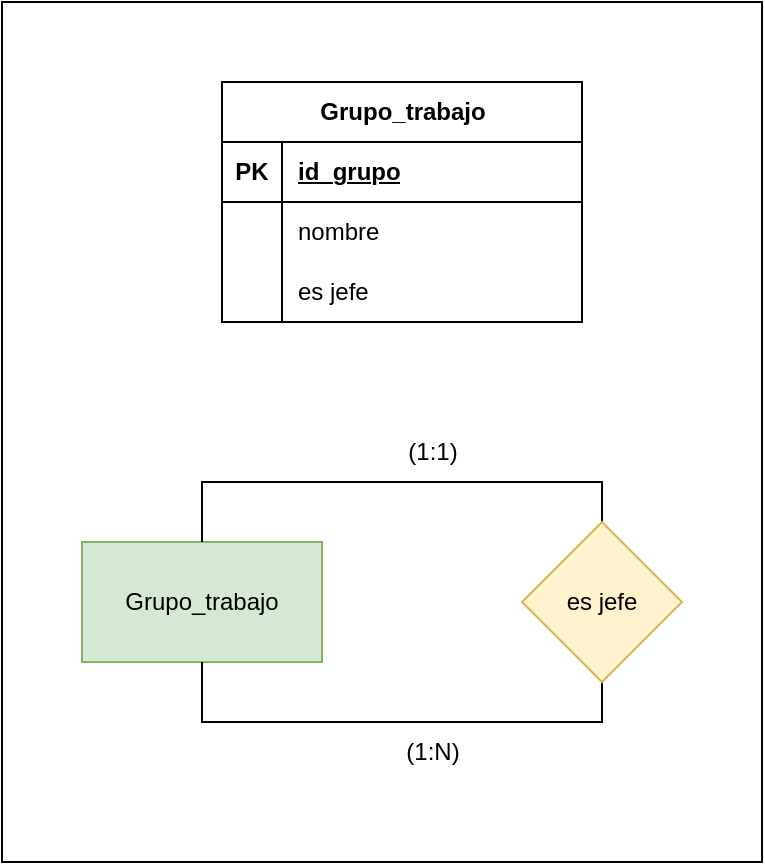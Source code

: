<mxfile version="26.0.11">
  <diagram name="Page-1" id="sJQhUPBWpJW9KDEtCvfj">
    <mxGraphModel dx="1607" dy="949" grid="1" gridSize="10" guides="1" tooltips="1" connect="1" arrows="1" fold="1" page="1" pageScale="1" pageWidth="850" pageHeight="1100" math="0" shadow="0">
      <root>
        <mxCell id="0" />
        <mxCell id="1" parent="0" />
        <mxCell id="W6q4LjrihfKNPNCk5p_2-56" value="" style="group" vertex="1" connectable="0" parent="1">
          <mxGeometry width="380" height="430" as="geometry" />
        </mxCell>
        <mxCell id="W6q4LjrihfKNPNCk5p_2-55" value="" style="rounded=0;whiteSpace=wrap;html=1;" vertex="1" parent="W6q4LjrihfKNPNCk5p_2-56">
          <mxGeometry width="380" height="430" as="geometry" />
        </mxCell>
        <mxCell id="W6q4LjrihfKNPNCk5p_2-36" value="Grupo_trabajo" style="rounded=0;whiteSpace=wrap;html=1;fillColor=#d5e8d4;strokeColor=#82b366;" vertex="1" parent="W6q4LjrihfKNPNCk5p_2-56">
          <mxGeometry x="40" y="270" width="120" height="60" as="geometry" />
        </mxCell>
        <mxCell id="W6q4LjrihfKNPNCk5p_2-38" style="edgeStyle=orthogonalEdgeStyle;rounded=0;orthogonalLoop=1;jettySize=auto;html=1;exitX=0.5;exitY=0;exitDx=0;exitDy=0;entryX=0.5;entryY=0;entryDx=0;entryDy=0;endArrow=none;startFill=0;" edge="1" parent="W6q4LjrihfKNPNCk5p_2-56" source="W6q4LjrihfKNPNCk5p_2-37" target="W6q4LjrihfKNPNCk5p_2-36">
          <mxGeometry relative="1" as="geometry" />
        </mxCell>
        <mxCell id="W6q4LjrihfKNPNCk5p_2-39" style="edgeStyle=orthogonalEdgeStyle;rounded=0;orthogonalLoop=1;jettySize=auto;html=1;exitX=0.5;exitY=1;exitDx=0;exitDy=0;entryX=0.5;entryY=1;entryDx=0;entryDy=0;endArrow=none;startFill=0;" edge="1" parent="W6q4LjrihfKNPNCk5p_2-56" source="W6q4LjrihfKNPNCk5p_2-37" target="W6q4LjrihfKNPNCk5p_2-36">
          <mxGeometry relative="1" as="geometry" />
        </mxCell>
        <mxCell id="W6q4LjrihfKNPNCk5p_2-37" value="es jefe" style="rhombus;whiteSpace=wrap;html=1;fillColor=#fff2cc;strokeColor=#d6b656;" vertex="1" parent="W6q4LjrihfKNPNCk5p_2-56">
          <mxGeometry x="260" y="260" width="80" height="80" as="geometry" />
        </mxCell>
        <mxCell id="W6q4LjrihfKNPNCk5p_2-40" value="(1:1)" style="text;html=1;align=center;verticalAlign=middle;resizable=0;points=[];autosize=1;strokeColor=none;fillColor=none;" vertex="1" parent="W6q4LjrihfKNPNCk5p_2-56">
          <mxGeometry x="190" y="210" width="50" height="30" as="geometry" />
        </mxCell>
        <mxCell id="W6q4LjrihfKNPNCk5p_2-41" value="(1:N)" style="text;html=1;align=center;verticalAlign=middle;resizable=0;points=[];autosize=1;strokeColor=none;fillColor=none;" vertex="1" parent="W6q4LjrihfKNPNCk5p_2-56">
          <mxGeometry x="190" y="360" width="50" height="30" as="geometry" />
        </mxCell>
        <mxCell id="W6q4LjrihfKNPNCk5p_2-42" value="Grupo_trabajo" style="shape=table;startSize=30;container=1;collapsible=1;childLayout=tableLayout;fixedRows=1;rowLines=0;fontStyle=1;align=center;resizeLast=1;html=1;" vertex="1" parent="W6q4LjrihfKNPNCk5p_2-56">
          <mxGeometry x="110" y="40" width="180" height="120" as="geometry" />
        </mxCell>
        <mxCell id="W6q4LjrihfKNPNCk5p_2-43" value="" style="shape=tableRow;horizontal=0;startSize=0;swimlaneHead=0;swimlaneBody=0;fillColor=none;collapsible=0;dropTarget=0;points=[[0,0.5],[1,0.5]];portConstraint=eastwest;top=0;left=0;right=0;bottom=1;" vertex="1" parent="W6q4LjrihfKNPNCk5p_2-42">
          <mxGeometry y="30" width="180" height="30" as="geometry" />
        </mxCell>
        <mxCell id="W6q4LjrihfKNPNCk5p_2-44" value="PK" style="shape=partialRectangle;connectable=0;fillColor=none;top=0;left=0;bottom=0;right=0;fontStyle=1;overflow=hidden;whiteSpace=wrap;html=1;" vertex="1" parent="W6q4LjrihfKNPNCk5p_2-43">
          <mxGeometry width="30" height="30" as="geometry">
            <mxRectangle width="30" height="30" as="alternateBounds" />
          </mxGeometry>
        </mxCell>
        <mxCell id="W6q4LjrihfKNPNCk5p_2-45" value="id_grupo" style="shape=partialRectangle;connectable=0;fillColor=none;top=0;left=0;bottom=0;right=0;align=left;spacingLeft=6;fontStyle=5;overflow=hidden;whiteSpace=wrap;html=1;" vertex="1" parent="W6q4LjrihfKNPNCk5p_2-43">
          <mxGeometry x="30" width="150" height="30" as="geometry">
            <mxRectangle width="150" height="30" as="alternateBounds" />
          </mxGeometry>
        </mxCell>
        <mxCell id="W6q4LjrihfKNPNCk5p_2-46" value="" style="shape=tableRow;horizontal=0;startSize=0;swimlaneHead=0;swimlaneBody=0;fillColor=none;collapsible=0;dropTarget=0;points=[[0,0.5],[1,0.5]];portConstraint=eastwest;top=0;left=0;right=0;bottom=0;" vertex="1" parent="W6q4LjrihfKNPNCk5p_2-42">
          <mxGeometry y="60" width="180" height="30" as="geometry" />
        </mxCell>
        <mxCell id="W6q4LjrihfKNPNCk5p_2-47" value="" style="shape=partialRectangle;connectable=0;fillColor=none;top=0;left=0;bottom=0;right=0;editable=1;overflow=hidden;whiteSpace=wrap;html=1;" vertex="1" parent="W6q4LjrihfKNPNCk5p_2-46">
          <mxGeometry width="30" height="30" as="geometry">
            <mxRectangle width="30" height="30" as="alternateBounds" />
          </mxGeometry>
        </mxCell>
        <mxCell id="W6q4LjrihfKNPNCk5p_2-48" value="nombre" style="shape=partialRectangle;connectable=0;fillColor=none;top=0;left=0;bottom=0;right=0;align=left;spacingLeft=6;overflow=hidden;whiteSpace=wrap;html=1;" vertex="1" parent="W6q4LjrihfKNPNCk5p_2-46">
          <mxGeometry x="30" width="150" height="30" as="geometry">
            <mxRectangle width="150" height="30" as="alternateBounds" />
          </mxGeometry>
        </mxCell>
        <mxCell id="W6q4LjrihfKNPNCk5p_2-49" value="" style="shape=tableRow;horizontal=0;startSize=0;swimlaneHead=0;swimlaneBody=0;fillColor=none;collapsible=0;dropTarget=0;points=[[0,0.5],[1,0.5]];portConstraint=eastwest;top=0;left=0;right=0;bottom=0;" vertex="1" parent="W6q4LjrihfKNPNCk5p_2-42">
          <mxGeometry y="90" width="180" height="30" as="geometry" />
        </mxCell>
        <mxCell id="W6q4LjrihfKNPNCk5p_2-50" value="" style="shape=partialRectangle;connectable=0;fillColor=none;top=0;left=0;bottom=0;right=0;editable=1;overflow=hidden;whiteSpace=wrap;html=1;" vertex="1" parent="W6q4LjrihfKNPNCk5p_2-49">
          <mxGeometry width="30" height="30" as="geometry">
            <mxRectangle width="30" height="30" as="alternateBounds" />
          </mxGeometry>
        </mxCell>
        <mxCell id="W6q4LjrihfKNPNCk5p_2-51" value="es jefe" style="shape=partialRectangle;connectable=0;fillColor=none;top=0;left=0;bottom=0;right=0;align=left;spacingLeft=6;overflow=hidden;whiteSpace=wrap;html=1;" vertex="1" parent="W6q4LjrihfKNPNCk5p_2-49">
          <mxGeometry x="30" width="150" height="30" as="geometry">
            <mxRectangle width="150" height="30" as="alternateBounds" />
          </mxGeometry>
        </mxCell>
      </root>
    </mxGraphModel>
  </diagram>
</mxfile>
